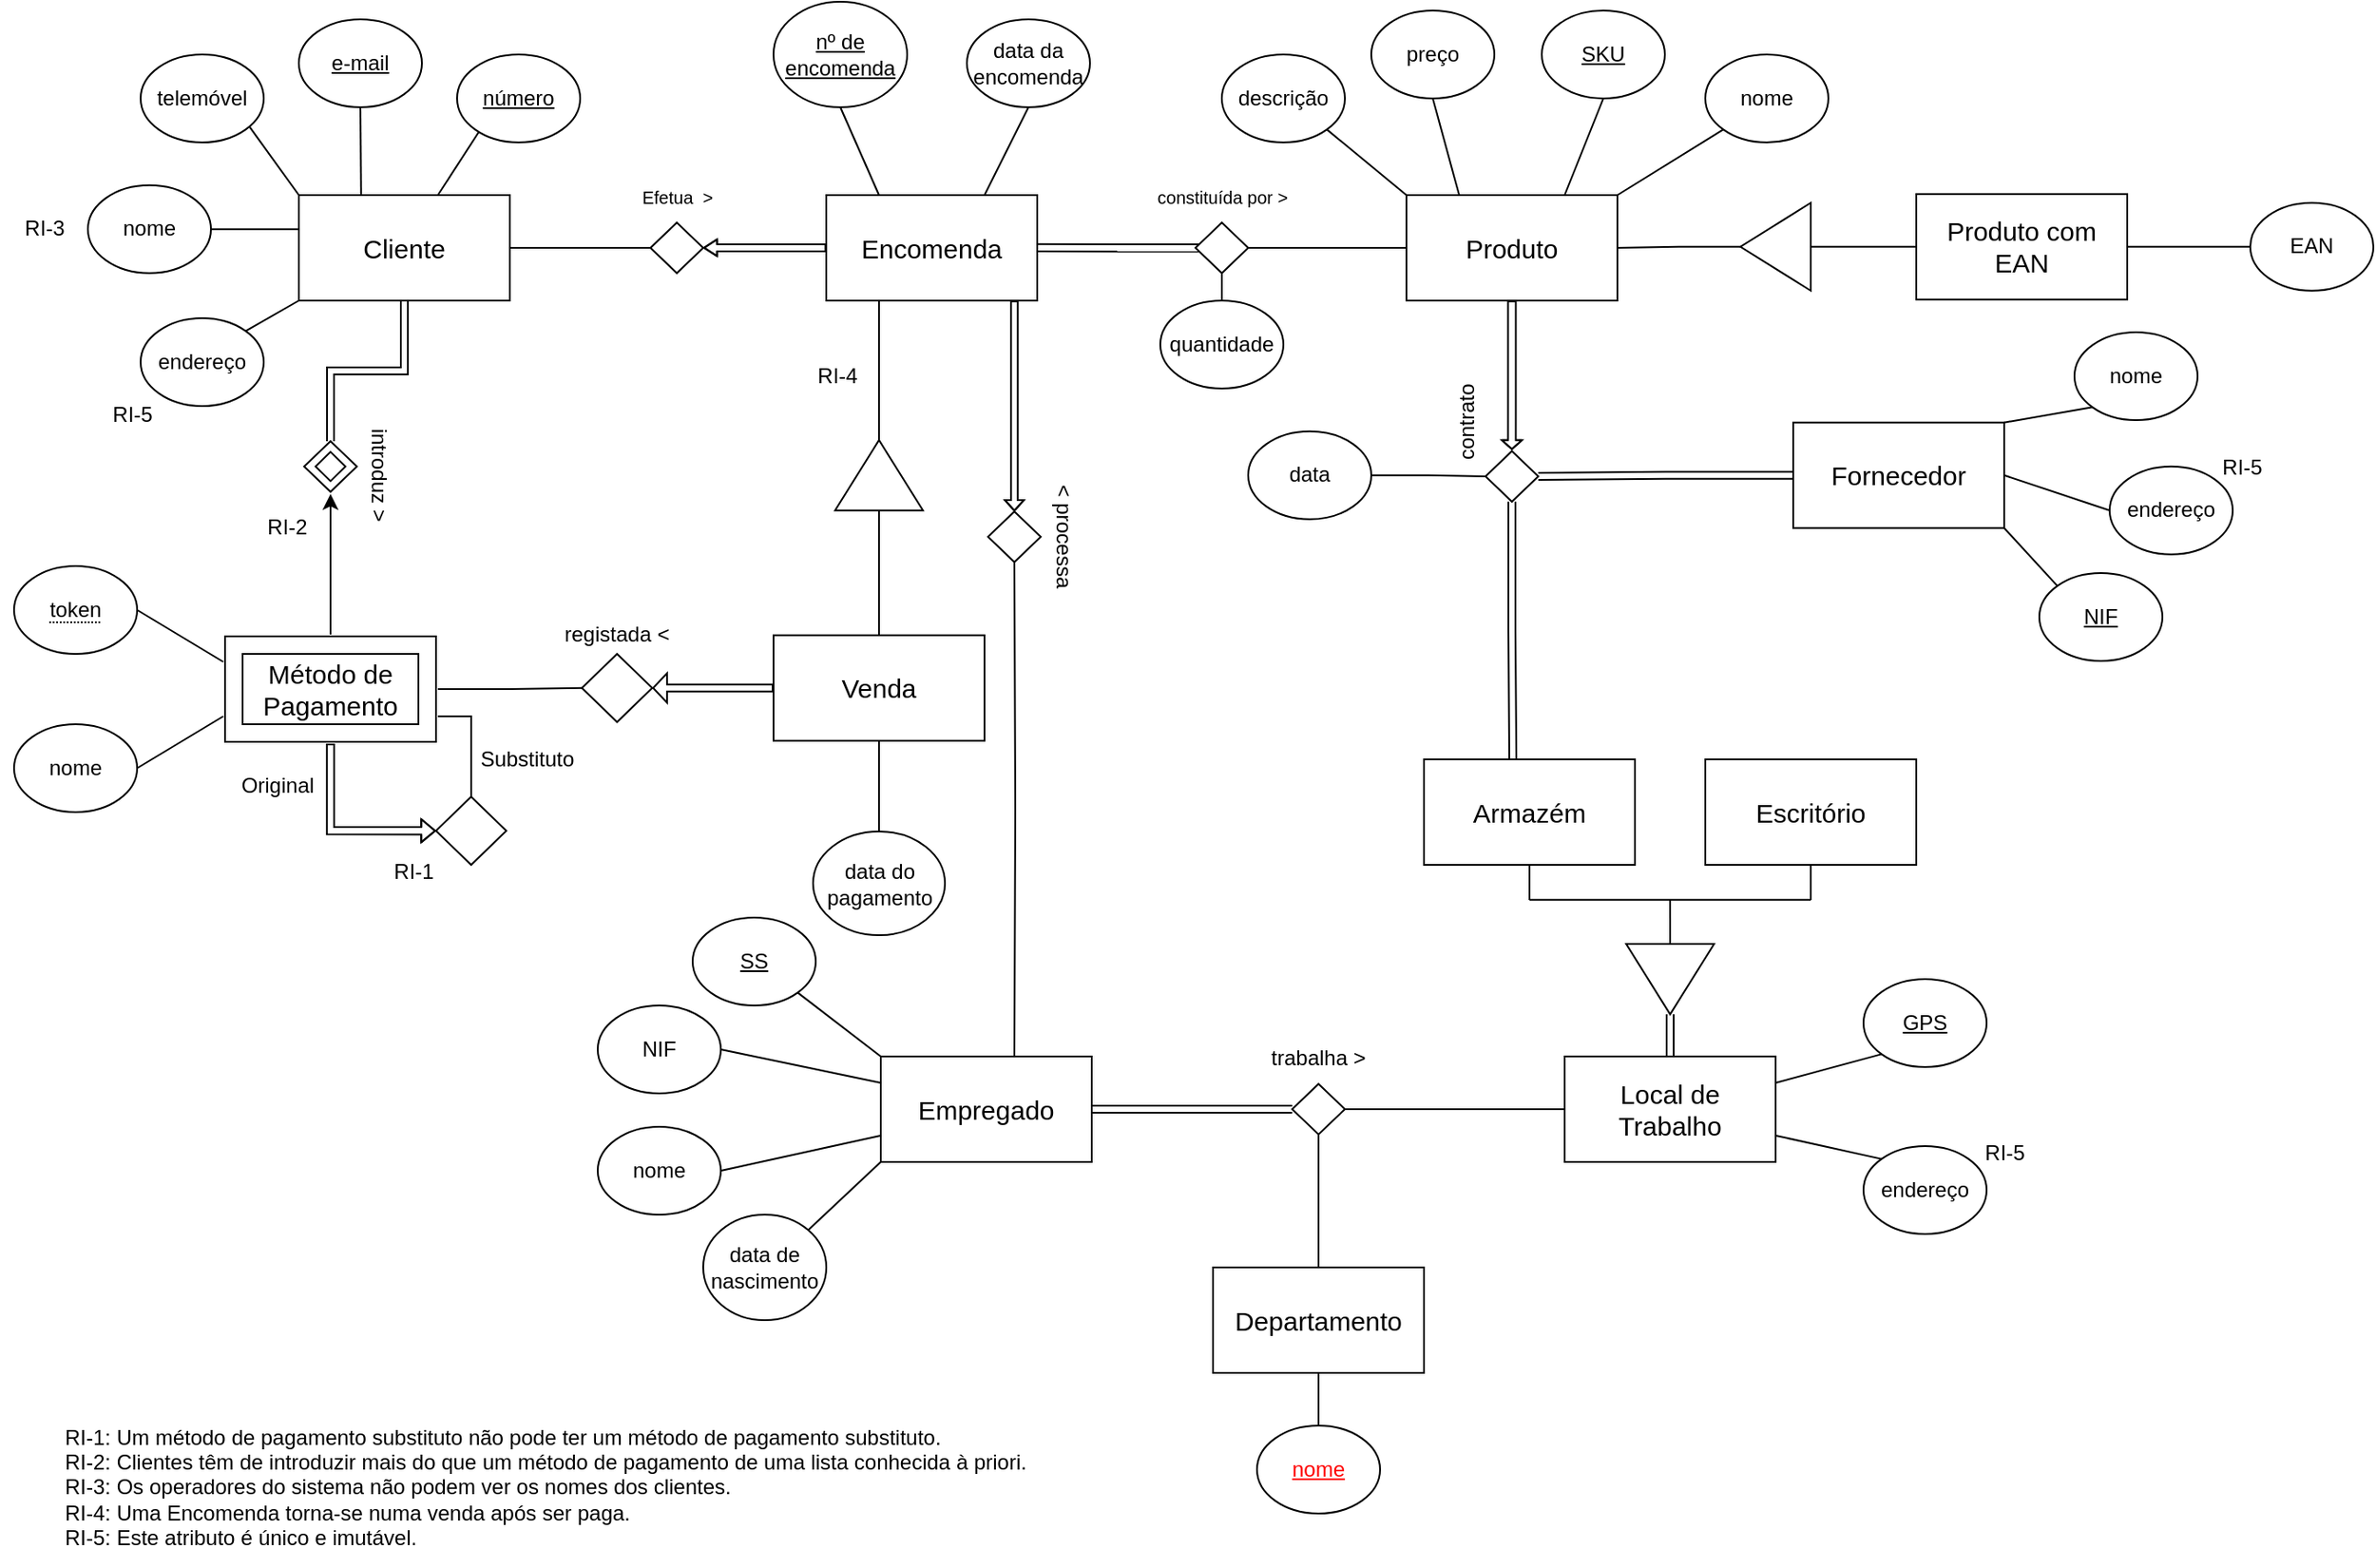 <mxGraphModel dx="1841" dy="492" grid="1" gridSize="10" guides="1" tooltips="1" connect="1" arrows="1" fold="1" page="1" pageScale="1" pageWidth="827" pageHeight="1169" math="0" shadow="0">
  <root>
    <mxCell id="WIyWlLk6GJQsqaUBKTNV-0" />
    <mxCell id="WIyWlLk6GJQsqaUBKTNV-1" parent="WIyWlLk6GJQsqaUBKTNV-0" />
    <mxCell id="dUlK9dB9uf_rlsajjsYS-0" value="&lt;font style=&quot;font-size: 15px;&quot;&gt;Cliente&lt;/font&gt;" style="rounded=0;whiteSpace=wrap;html=1;" parent="WIyWlLk6GJQsqaUBKTNV-1" vertex="1">
      <mxGeometry x="120" y="110" width="120" height="60" as="geometry" />
    </mxCell>
    <mxCell id="dUlK9dB9uf_rlsajjsYS-1" value="" style="rhombus;whiteSpace=wrap;html=1;" parent="WIyWlLk6GJQsqaUBKTNV-1" vertex="1">
      <mxGeometry x="320" y="125.63" width="30" height="28.75" as="geometry" />
    </mxCell>
    <mxCell id="GSne50RD3aK7SdSidEnD-7" style="edgeStyle=orthogonalEdgeStyle;rounded=0;orthogonalLoop=1;jettySize=auto;html=1;exitX=0.5;exitY=1;exitDx=0;exitDy=0;entryX=0.5;entryY=0;entryDx=0;entryDy=0;shape=flexArrow;strokeWidth=1;endSize=1.684;endWidth=6.097;width=3.77;" parent="WIyWlLk6GJQsqaUBKTNV-1" target="GSne50RD3aK7SdSidEnD-0" edge="1">
      <mxGeometry relative="1" as="geometry">
        <Array as="points">
          <mxPoint x="527" y="270" />
          <mxPoint x="527" y="270" />
        </Array>
        <mxPoint x="527" y="170.01" as="sourcePoint" />
      </mxGeometry>
    </mxCell>
    <mxCell id="NUtFxZyfIFD8DUdTuco--21" style="edgeStyle=orthogonalEdgeStyle;rounded=0;orthogonalLoop=1;jettySize=auto;html=1;exitX=0.25;exitY=1;exitDx=0;exitDy=0;entryX=1;entryY=0.5;entryDx=0;entryDy=0;endArrow=none;endFill=0;" parent="WIyWlLk6GJQsqaUBKTNV-1" source="dUlK9dB9uf_rlsajjsYS-2" target="NUtFxZyfIFD8DUdTuco--20" edge="1">
      <mxGeometry relative="1" as="geometry" />
    </mxCell>
    <mxCell id="dUlK9dB9uf_rlsajjsYS-2" value="&lt;font style=&quot;font-size: 15px;&quot;&gt;Encomenda&lt;/font&gt;" style="rounded=0;whiteSpace=wrap;html=1;" parent="WIyWlLk6GJQsqaUBKTNV-1" vertex="1">
      <mxGeometry x="420" y="110.01" width="120" height="60" as="geometry" />
    </mxCell>
    <mxCell id="dUlK9dB9uf_rlsajjsYS-3" value="" style="endArrow=none;html=1;rounded=0;entryX=0;entryY=0.5;entryDx=0;entryDy=0;exitX=1;exitY=0.5;exitDx=0;exitDy=0;" parent="WIyWlLk6GJQsqaUBKTNV-1" source="dUlK9dB9uf_rlsajjsYS-0" target="dUlK9dB9uf_rlsajjsYS-1" edge="1">
      <mxGeometry width="50" height="50" relative="1" as="geometry">
        <mxPoint x="270" y="180" as="sourcePoint" />
        <mxPoint x="320" y="130" as="targetPoint" />
      </mxGeometry>
    </mxCell>
    <mxCell id="dUlK9dB9uf_rlsajjsYS-9" value="" style="shape=flexArrow;endArrow=classic;html=1;rounded=0;endWidth=4.567;endSize=2.118;width=3.958;" parent="WIyWlLk6GJQsqaUBKTNV-1" edge="1">
      <mxGeometry width="50" height="50" relative="1" as="geometry">
        <mxPoint x="420" y="140" as="sourcePoint" />
        <mxPoint x="350" y="139.96" as="targetPoint" />
        <Array as="points">
          <mxPoint x="390" y="139.96" />
        </Array>
      </mxGeometry>
    </mxCell>
    <mxCell id="dUlK9dB9uf_rlsajjsYS-12" value="&lt;u&gt;número&lt;/u&gt;" style="ellipse;whiteSpace=wrap;html=1;" parent="WIyWlLk6GJQsqaUBKTNV-1" vertex="1">
      <mxGeometry x="210" y="30" width="70" height="50" as="geometry" />
    </mxCell>
    <mxCell id="dUlK9dB9uf_rlsajjsYS-14" value="e-mail" style="ellipse;whiteSpace=wrap;html=1;fontStyle=4" parent="WIyWlLk6GJQsqaUBKTNV-1" vertex="1">
      <mxGeometry x="120" y="10" width="70" height="50" as="geometry" />
    </mxCell>
    <mxCell id="dUlK9dB9uf_rlsajjsYS-16" value="telemóvel" style="ellipse;whiteSpace=wrap;html=1;" parent="WIyWlLk6GJQsqaUBKTNV-1" vertex="1">
      <mxGeometry x="30" y="30" width="70" height="50" as="geometry" />
    </mxCell>
    <mxCell id="dUlK9dB9uf_rlsajjsYS-17" value="nome" style="ellipse;whiteSpace=wrap;html=1;" parent="WIyWlLk6GJQsqaUBKTNV-1" vertex="1">
      <mxGeometry y="104.38" width="70" height="50" as="geometry" />
    </mxCell>
    <mxCell id="dUlK9dB9uf_rlsajjsYS-18" value="endereço" style="ellipse;whiteSpace=wrap;html=1;" parent="WIyWlLk6GJQsqaUBKTNV-1" vertex="1">
      <mxGeometry x="30" y="180" width="70" height="50" as="geometry" />
    </mxCell>
    <mxCell id="dUlK9dB9uf_rlsajjsYS-19" value="" style="endArrow=none;html=1;rounded=0;entryX=0.5;entryY=1;entryDx=0;entryDy=0;exitX=0.295;exitY=0.005;exitDx=0;exitDy=0;exitPerimeter=0;" parent="WIyWlLk6GJQsqaUBKTNV-1" source="dUlK9dB9uf_rlsajjsYS-0" target="dUlK9dB9uf_rlsajjsYS-14" edge="1">
      <mxGeometry width="50" height="50" relative="1" as="geometry">
        <mxPoint x="120" y="160" as="sourcePoint" />
        <mxPoint x="170" y="110" as="targetPoint" />
      </mxGeometry>
    </mxCell>
    <mxCell id="dUlK9dB9uf_rlsajjsYS-21" value="" style="endArrow=none;html=1;rounded=0;entryX=0.175;entryY=0.885;entryDx=0;entryDy=0;entryPerimeter=0;exitX=0.659;exitY=0;exitDx=0;exitDy=0;exitPerimeter=0;" parent="WIyWlLk6GJQsqaUBKTNV-1" source="dUlK9dB9uf_rlsajjsYS-0" target="dUlK9dB9uf_rlsajjsYS-12" edge="1">
      <mxGeometry width="50" height="50" relative="1" as="geometry">
        <mxPoint x="130" y="130" as="sourcePoint" />
        <mxPoint x="180" y="80" as="targetPoint" />
      </mxGeometry>
    </mxCell>
    <mxCell id="dUlK9dB9uf_rlsajjsYS-22" value="" style="endArrow=none;html=1;rounded=0;entryX=0.883;entryY=0.819;entryDx=0;entryDy=0;entryPerimeter=0;exitX=0;exitY=0;exitDx=0;exitDy=0;" parent="WIyWlLk6GJQsqaUBKTNV-1" source="dUlK9dB9uf_rlsajjsYS-0" target="dUlK9dB9uf_rlsajjsYS-16" edge="1">
      <mxGeometry width="50" height="50" relative="1" as="geometry">
        <mxPoint x="100" y="120" as="sourcePoint" />
        <mxPoint x="150" y="70" as="targetPoint" />
      </mxGeometry>
    </mxCell>
    <mxCell id="dUlK9dB9uf_rlsajjsYS-23" value="" style="endArrow=none;html=1;rounded=0;entryX=0.001;entryY=0.323;entryDx=0;entryDy=0;entryPerimeter=0;exitX=1;exitY=0.5;exitDx=0;exitDy=0;" parent="WIyWlLk6GJQsqaUBKTNV-1" source="dUlK9dB9uf_rlsajjsYS-17" target="dUlK9dB9uf_rlsajjsYS-0" edge="1">
      <mxGeometry width="50" height="50" relative="1" as="geometry">
        <mxPoint x="50" y="150" as="sourcePoint" />
        <mxPoint x="100" y="100" as="targetPoint" />
      </mxGeometry>
    </mxCell>
    <mxCell id="dUlK9dB9uf_rlsajjsYS-24" value="" style="endArrow=none;html=1;rounded=0;exitX=1;exitY=0;exitDx=0;exitDy=0;entryX=0;entryY=1;entryDx=0;entryDy=0;" parent="WIyWlLk6GJQsqaUBKTNV-1" source="dUlK9dB9uf_rlsajjsYS-18" target="dUlK9dB9uf_rlsajjsYS-0" edge="1">
      <mxGeometry width="50" height="50" relative="1" as="geometry">
        <mxPoint x="70" y="200" as="sourcePoint" />
        <mxPoint x="120" y="150" as="targetPoint" />
      </mxGeometry>
    </mxCell>
    <mxCell id="dUlK9dB9uf_rlsajjsYS-26" value="&lt;u&gt;nº de encomenda&lt;/u&gt;" style="ellipse;whiteSpace=wrap;html=1;" parent="WIyWlLk6GJQsqaUBKTNV-1" vertex="1">
      <mxGeometry x="390" width="76" height="60" as="geometry" />
    </mxCell>
    <mxCell id="dUlK9dB9uf_rlsajjsYS-27" value="data da encomenda" style="ellipse;whiteSpace=wrap;html=1;" parent="WIyWlLk6GJQsqaUBKTNV-1" vertex="1">
      <mxGeometry x="500" y="10" width="70" height="50" as="geometry" />
    </mxCell>
    <mxCell id="dUlK9dB9uf_rlsajjsYS-28" value="" style="endArrow=none;html=1;rounded=0;entryX=0.5;entryY=1;entryDx=0;entryDy=0;exitX=0.75;exitY=0;exitDx=0;exitDy=0;" parent="WIyWlLk6GJQsqaUBKTNV-1" source="dUlK9dB9uf_rlsajjsYS-2" target="dUlK9dB9uf_rlsajjsYS-27" edge="1">
      <mxGeometry width="50" height="50" relative="1" as="geometry">
        <mxPoint x="480" y="140" as="sourcePoint" />
        <mxPoint x="530" y="90" as="targetPoint" />
      </mxGeometry>
    </mxCell>
    <mxCell id="dUlK9dB9uf_rlsajjsYS-29" value="" style="endArrow=none;html=1;rounded=0;entryX=0.5;entryY=1;entryDx=0;entryDy=0;exitX=0.25;exitY=0;exitDx=0;exitDy=0;" parent="WIyWlLk6GJQsqaUBKTNV-1" source="dUlK9dB9uf_rlsajjsYS-2" target="dUlK9dB9uf_rlsajjsYS-26" edge="1">
      <mxGeometry width="50" height="50" relative="1" as="geometry">
        <mxPoint x="490" y="120" as="sourcePoint" />
        <mxPoint x="540" y="70" as="targetPoint" />
      </mxGeometry>
    </mxCell>
    <mxCell id="dUlK9dB9uf_rlsajjsYS-30" value="" style="rhombus;whiteSpace=wrap;html=1;" parent="WIyWlLk6GJQsqaUBKTNV-1" vertex="1">
      <mxGeometry x="630" y="125.63" width="30" height="28.75" as="geometry" />
    </mxCell>
    <mxCell id="dUlK9dB9uf_rlsajjsYS-31" value="&lt;font style=&quot;font-size: 15px;&quot;&gt;Produto&lt;/font&gt;" style="rounded=0;whiteSpace=wrap;html=1;" parent="WIyWlLk6GJQsqaUBKTNV-1" vertex="1">
      <mxGeometry x="750" y="110" width="120" height="60" as="geometry" />
    </mxCell>
    <mxCell id="dUlK9dB9uf_rlsajjsYS-32" value="" style="rounded=0;html=1;jettySize=auto;orthogonalLoop=1;fontSize=11;endArrow=none;endFill=0;strokeWidth=1;shadow=0;labelBackgroundColor=none;edgeStyle=orthogonalEdgeStyle;entryX=1;entryY=0.5;entryDx=0;entryDy=0;exitX=0;exitY=0.5;exitDx=0;exitDy=0;" parent="WIyWlLk6GJQsqaUBKTNV-1" source="dUlK9dB9uf_rlsajjsYS-31" target="dUlK9dB9uf_rlsajjsYS-30" edge="1">
      <mxGeometry relative="1" as="geometry">
        <mxPoint x="700.03" y="114.37" as="sourcePoint" />
        <mxPoint x="699.996" y="164.398" as="targetPoint" />
        <Array as="points" />
      </mxGeometry>
    </mxCell>
    <mxCell id="dUlK9dB9uf_rlsajjsYS-34" value="" style="endArrow=none;html=1;rounded=0;entryX=0.069;entryY=0.43;entryDx=0;entryDy=0;entryPerimeter=0;exitX=1;exitY=0.465;exitDx=0;exitDy=0;exitPerimeter=0;" parent="WIyWlLk6GJQsqaUBKTNV-1" source="dUlK9dB9uf_rlsajjsYS-2" target="dUlK9dB9uf_rlsajjsYS-30" edge="1">
      <mxGeometry width="50" height="50" relative="1" as="geometry">
        <mxPoint x="560" y="180" as="sourcePoint" />
        <mxPoint x="610" y="130" as="targetPoint" />
      </mxGeometry>
    </mxCell>
    <mxCell id="dUlK9dB9uf_rlsajjsYS-35" value="" style="endArrow=none;html=1;rounded=0;entryX=0.071;entryY=0.574;entryDx=0;entryDy=0;entryPerimeter=0;exitX=1.002;exitY=0.534;exitDx=0;exitDy=0;exitPerimeter=0;" parent="WIyWlLk6GJQsqaUBKTNV-1" source="dUlK9dB9uf_rlsajjsYS-2" target="dUlK9dB9uf_rlsajjsYS-30" edge="1">
      <mxGeometry width="50" height="50" relative="1" as="geometry">
        <mxPoint x="540" y="139.96" as="sourcePoint" />
        <mxPoint x="632" y="139.96" as="targetPoint" />
      </mxGeometry>
    </mxCell>
    <mxCell id="dUlK9dB9uf_rlsajjsYS-36" value="descrição" style="ellipse;whiteSpace=wrap;html=1;" parent="WIyWlLk6GJQsqaUBKTNV-1" vertex="1">
      <mxGeometry x="645" y="30" width="70" height="50" as="geometry" />
    </mxCell>
    <mxCell id="dUlK9dB9uf_rlsajjsYS-37" value="preço" style="ellipse;whiteSpace=wrap;html=1;" parent="WIyWlLk6GJQsqaUBKTNV-1" vertex="1">
      <mxGeometry x="730" y="5.0" width="70" height="50" as="geometry" />
    </mxCell>
    <mxCell id="dUlK9dB9uf_rlsajjsYS-38" value="&lt;u&gt;SKU&lt;/u&gt;" style="ellipse;whiteSpace=wrap;html=1;" parent="WIyWlLk6GJQsqaUBKTNV-1" vertex="1">
      <mxGeometry x="827" y="5.0" width="70" height="50" as="geometry" />
    </mxCell>
    <mxCell id="dUlK9dB9uf_rlsajjsYS-40" value="nome" style="ellipse;whiteSpace=wrap;html=1;" parent="WIyWlLk6GJQsqaUBKTNV-1" vertex="1">
      <mxGeometry x="920" y="30.0" width="70" height="50" as="geometry" />
    </mxCell>
    <mxCell id="dUlK9dB9uf_rlsajjsYS-41" value="" style="endArrow=none;html=1;rounded=0;entryX=1;entryY=1;entryDx=0;entryDy=0;exitX=0;exitY=0;exitDx=0;exitDy=0;" parent="WIyWlLk6GJQsqaUBKTNV-1" source="dUlK9dB9uf_rlsajjsYS-31" target="dUlK9dB9uf_rlsajjsYS-36" edge="1">
      <mxGeometry width="50" height="50" relative="1" as="geometry">
        <mxPoint x="710" y="170" as="sourcePoint" />
        <mxPoint x="760" y="120" as="targetPoint" />
      </mxGeometry>
    </mxCell>
    <mxCell id="dUlK9dB9uf_rlsajjsYS-42" value="" style="endArrow=none;html=1;rounded=0;entryX=0.5;entryY=1;entryDx=0;entryDy=0;exitX=0.25;exitY=0;exitDx=0;exitDy=0;" parent="WIyWlLk6GJQsqaUBKTNV-1" source="dUlK9dB9uf_rlsajjsYS-31" target="dUlK9dB9uf_rlsajjsYS-37" edge="1">
      <mxGeometry width="50" height="50" relative="1" as="geometry">
        <mxPoint x="710" y="150" as="sourcePoint" />
        <mxPoint x="760" y="100" as="targetPoint" />
      </mxGeometry>
    </mxCell>
    <mxCell id="dUlK9dB9uf_rlsajjsYS-43" value="" style="endArrow=none;html=1;rounded=0;entryX=0.5;entryY=1;entryDx=0;entryDy=0;exitX=0.75;exitY=0;exitDx=0;exitDy=0;" parent="WIyWlLk6GJQsqaUBKTNV-1" source="dUlK9dB9uf_rlsajjsYS-31" target="dUlK9dB9uf_rlsajjsYS-38" edge="1">
      <mxGeometry width="50" height="50" relative="1" as="geometry">
        <mxPoint x="830" y="170" as="sourcePoint" />
        <mxPoint x="880" y="120" as="targetPoint" />
      </mxGeometry>
    </mxCell>
    <mxCell id="dUlK9dB9uf_rlsajjsYS-44" value="&lt;font style=&quot;font-size: 10px;&quot;&gt;Efetua&amp;nbsp; &amp;gt;&lt;/font&gt;" style="text;html=1;align=center;verticalAlign=middle;resizable=0;points=[];autosize=1;strokeColor=none;fillColor=none;" parent="WIyWlLk6GJQsqaUBKTNV-1" vertex="1">
      <mxGeometry x="300" y="95.63" width="70" height="30" as="geometry" />
    </mxCell>
    <mxCell id="dUlK9dB9uf_rlsajjsYS-45" value="&lt;font style=&quot;font-size: 10px;&quot;&gt;constituída por &amp;gt;&lt;/font&gt;" style="text;html=1;align=center;verticalAlign=middle;resizable=0;points=[];autosize=1;strokeColor=none;fillColor=none;" parent="WIyWlLk6GJQsqaUBKTNV-1" vertex="1">
      <mxGeometry x="595" y="95.63" width="100" height="30" as="geometry" />
    </mxCell>
    <mxCell id="ifH_SZ0rBkrmAZITVyhP-11" style="edgeStyle=orthogonalEdgeStyle;rounded=0;orthogonalLoop=1;jettySize=auto;html=1;exitX=0;exitY=0.5;exitDx=0;exitDy=0;entryX=1;entryY=0.5;entryDx=0;entryDy=0;endArrow=none;endFill=0;shape=link;" parent="WIyWlLk6GJQsqaUBKTNV-1" source="dUlK9dB9uf_rlsajjsYS-46" target="TBSbjotnk0CT5dtNG1RA-25" edge="1">
      <mxGeometry relative="1" as="geometry" />
    </mxCell>
    <mxCell id="dUlK9dB9uf_rlsajjsYS-46" value="&lt;font style=&quot;font-size: 15px;&quot;&gt;Fornecedor&lt;/font&gt;" style="rounded=0;whiteSpace=wrap;html=1;" parent="WIyWlLk6GJQsqaUBKTNV-1" vertex="1">
      <mxGeometry x="970" y="239.37" width="120" height="60" as="geometry" />
    </mxCell>
    <mxCell id="NUtFxZyfIFD8DUdTuco--5" style="edgeStyle=orthogonalEdgeStyle;rounded=0;orthogonalLoop=1;jettySize=auto;html=1;entryX=0;entryY=0.5;entryDx=0;entryDy=0;shape=flexArrow;endWidth=7.988;endSize=2.294;width=4.161;" parent="WIyWlLk6GJQsqaUBKTNV-1" source="dUlK9dB9uf_rlsajjsYS-47" target="TBSbjotnk0CT5dtNG1RA-16" edge="1">
      <mxGeometry relative="1" as="geometry" />
    </mxCell>
    <mxCell id="NUtFxZyfIFD8DUdTuco--26" style="edgeStyle=orthogonalEdgeStyle;rounded=0;orthogonalLoop=1;jettySize=auto;html=1;exitX=1;exitY=0.5;exitDx=0;exitDy=0;entryX=0;entryY=0.5;entryDx=0;entryDy=0;endWidth=8.908;endArrow=none;endFill=0;" parent="WIyWlLk6GJQsqaUBKTNV-1" source="dUlK9dB9uf_rlsajjsYS-47" target="NUtFxZyfIFD8DUdTuco--18" edge="1">
      <mxGeometry relative="1" as="geometry" />
    </mxCell>
    <mxCell id="dUlK9dB9uf_rlsajjsYS-47" value="&lt;font style=&quot;font-size: 15px;&quot;&gt;Método de Pagamento&lt;/font&gt;" style="rounded=0;whiteSpace=wrap;html=1;perimeterSpacing=1;shadow=0;" parent="WIyWlLk6GJQsqaUBKTNV-1" vertex="1">
      <mxGeometry x="78" y="361" width="120" height="60" as="geometry" />
    </mxCell>
    <mxCell id="dUlK9dB9uf_rlsajjsYS-49" value="token" style="ellipse;whiteSpace=wrap;html=1;" parent="WIyWlLk6GJQsqaUBKTNV-1" vertex="1">
      <mxGeometry x="-42" y="321" width="70" height="50" as="geometry" />
    </mxCell>
    <mxCell id="dUlK9dB9uf_rlsajjsYS-50" value="nome" style="ellipse;whiteSpace=wrap;html=1;" parent="WIyWlLk6GJQsqaUBKTNV-1" vertex="1">
      <mxGeometry x="-42" y="411" width="70" height="50" as="geometry" />
    </mxCell>
    <mxCell id="dUlK9dB9uf_rlsajjsYS-51" value="" style="endArrow=none;html=1;rounded=0;exitX=1;exitY=0.5;exitDx=0;exitDy=0;entryX=0;entryY=0.25;entryDx=0;entryDy=0;" parent="WIyWlLk6GJQsqaUBKTNV-1" source="dUlK9dB9uf_rlsajjsYS-49" target="dUlK9dB9uf_rlsajjsYS-47" edge="1">
      <mxGeometry width="50" height="50" relative="1" as="geometry">
        <mxPoint x="8" y="401" as="sourcePoint" />
        <mxPoint x="58" y="351" as="targetPoint" />
      </mxGeometry>
    </mxCell>
    <mxCell id="dUlK9dB9uf_rlsajjsYS-52" value="" style="endArrow=none;html=1;rounded=0;entryX=0;entryY=0.75;entryDx=0;entryDy=0;exitX=1;exitY=0.5;exitDx=0;exitDy=0;" parent="WIyWlLk6GJQsqaUBKTNV-1" source="dUlK9dB9uf_rlsajjsYS-50" target="dUlK9dB9uf_rlsajjsYS-47" edge="1">
      <mxGeometry width="50" height="50" relative="1" as="geometry">
        <mxPoint x="18" y="441" as="sourcePoint" />
        <mxPoint x="68" y="391" as="targetPoint" />
      </mxGeometry>
    </mxCell>
    <mxCell id="dUlK9dB9uf_rlsajjsYS-53" value="&lt;font style=&quot;font-size: 15px;&quot;&gt;Local de Trabalho&lt;/font&gt;" style="rounded=0;whiteSpace=wrap;html=1;" parent="WIyWlLk6GJQsqaUBKTNV-1" vertex="1">
      <mxGeometry x="840" y="599.99" width="120" height="60" as="geometry" />
    </mxCell>
    <mxCell id="GSne50RD3aK7SdSidEnD-6" style="edgeStyle=orthogonalEdgeStyle;rounded=0;orthogonalLoop=1;jettySize=auto;html=1;exitX=0.5;exitY=0;exitDx=0;exitDy=0;entryX=0.5;entryY=1;entryDx=0;entryDy=0;endArrow=none;endFill=0;" parent="WIyWlLk6GJQsqaUBKTNV-1" target="GSne50RD3aK7SdSidEnD-0" edge="1">
      <mxGeometry relative="1" as="geometry">
        <mxPoint x="527" y="600" as="sourcePoint" />
      </mxGeometry>
    </mxCell>
    <mxCell id="dUlK9dB9uf_rlsajjsYS-54" value="&lt;font style=&quot;font-size: 15px;&quot;&gt;Empregado&lt;/font&gt;" style="rounded=0;whiteSpace=wrap;html=1;" parent="WIyWlLk6GJQsqaUBKTNV-1" vertex="1">
      <mxGeometry x="451" y="600" width="120" height="60" as="geometry" />
    </mxCell>
    <mxCell id="dUlK9dB9uf_rlsajjsYS-55" value="&lt;u&gt;SS&lt;/u&gt;" style="ellipse;whiteSpace=wrap;html=1;" parent="WIyWlLk6GJQsqaUBKTNV-1" vertex="1">
      <mxGeometry x="344" y="521" width="70" height="50" as="geometry" />
    </mxCell>
    <mxCell id="dUlK9dB9uf_rlsajjsYS-57" value="NIF" style="ellipse;whiteSpace=wrap;html=1;" parent="WIyWlLk6GJQsqaUBKTNV-1" vertex="1">
      <mxGeometry x="290" y="571" width="70" height="50" as="geometry" />
    </mxCell>
    <mxCell id="dUlK9dB9uf_rlsajjsYS-58" value="nome" style="ellipse;whiteSpace=wrap;html=1;" parent="WIyWlLk6GJQsqaUBKTNV-1" vertex="1">
      <mxGeometry x="290" y="640" width="70" height="50" as="geometry" />
    </mxCell>
    <mxCell id="dUlK9dB9uf_rlsajjsYS-59" value="data de nascimento" style="ellipse;whiteSpace=wrap;html=1;" parent="WIyWlLk6GJQsqaUBKTNV-1" vertex="1">
      <mxGeometry x="350" y="690" width="70" height="60" as="geometry" />
    </mxCell>
    <mxCell id="dUlK9dB9uf_rlsajjsYS-60" value="" style="endArrow=none;html=1;rounded=0;entryX=1;entryY=0;entryDx=0;entryDy=0;exitX=0;exitY=1;exitDx=0;exitDy=0;" parent="WIyWlLk6GJQsqaUBKTNV-1" source="dUlK9dB9uf_rlsajjsYS-54" target="dUlK9dB9uf_rlsajjsYS-59" edge="1">
      <mxGeometry width="50" height="50" relative="1" as="geometry">
        <mxPoint x="491" y="740" as="sourcePoint" />
        <mxPoint x="541" y="690" as="targetPoint" />
      </mxGeometry>
    </mxCell>
    <mxCell id="dUlK9dB9uf_rlsajjsYS-61" value="" style="endArrow=none;html=1;rounded=0;entryX=1;entryY=1;entryDx=0;entryDy=0;exitX=0;exitY=0;exitDx=0;exitDy=0;" parent="WIyWlLk6GJQsqaUBKTNV-1" source="dUlK9dB9uf_rlsajjsYS-54" target="dUlK9dB9uf_rlsajjsYS-55" edge="1">
      <mxGeometry width="50" height="50" relative="1" as="geometry">
        <mxPoint x="501" y="620" as="sourcePoint" />
        <mxPoint x="551" y="570" as="targetPoint" />
      </mxGeometry>
    </mxCell>
    <mxCell id="dUlK9dB9uf_rlsajjsYS-62" value="" style="endArrow=none;html=1;rounded=0;entryX=1;entryY=0.5;entryDx=0;entryDy=0;exitX=0;exitY=0.25;exitDx=0;exitDy=0;" parent="WIyWlLk6GJQsqaUBKTNV-1" source="dUlK9dB9uf_rlsajjsYS-54" target="dUlK9dB9uf_rlsajjsYS-57" edge="1">
      <mxGeometry width="50" height="50" relative="1" as="geometry">
        <mxPoint x="561" y="680" as="sourcePoint" />
        <mxPoint x="611" y="630" as="targetPoint" />
      </mxGeometry>
    </mxCell>
    <mxCell id="dUlK9dB9uf_rlsajjsYS-63" value="" style="endArrow=none;html=1;rounded=0;entryX=1;entryY=0.5;entryDx=0;entryDy=0;exitX=0;exitY=0.75;exitDx=0;exitDy=0;" parent="WIyWlLk6GJQsqaUBKTNV-1" source="dUlK9dB9uf_rlsajjsYS-54" target="dUlK9dB9uf_rlsajjsYS-58" edge="1">
      <mxGeometry width="50" height="50" relative="1" as="geometry">
        <mxPoint x="551" y="710" as="sourcePoint" />
        <mxPoint x="601" y="660" as="targetPoint" />
      </mxGeometry>
    </mxCell>
    <mxCell id="f_ABxHvpBwnRaJqlBTTa-3" style="edgeStyle=orthogonalEdgeStyle;rounded=0;orthogonalLoop=1;jettySize=auto;html=1;entryX=0.5;entryY=0;entryDx=0;entryDy=0;endArrow=none;endFill=0;" parent="WIyWlLk6GJQsqaUBKTNV-1" source="dUlK9dB9uf_rlsajjsYS-65" target="dUlK9dB9uf_rlsajjsYS-80" edge="1">
      <mxGeometry relative="1" as="geometry" />
    </mxCell>
    <mxCell id="f_ABxHvpBwnRaJqlBTTa-4" style="edgeStyle=orthogonalEdgeStyle;rounded=0;orthogonalLoop=1;jettySize=auto;html=1;exitX=0;exitY=0.5;exitDx=0;exitDy=0;entryX=1;entryY=0.5;entryDx=0;entryDy=0;shape=link;" parent="WIyWlLk6GJQsqaUBKTNV-1" source="dUlK9dB9uf_rlsajjsYS-65" target="dUlK9dB9uf_rlsajjsYS-54" edge="1">
      <mxGeometry relative="1" as="geometry" />
    </mxCell>
    <mxCell id="ifH_SZ0rBkrmAZITVyhP-16" style="edgeStyle=orthogonalEdgeStyle;rounded=0;orthogonalLoop=1;jettySize=auto;html=1;exitX=1;exitY=0.5;exitDx=0;exitDy=0;entryX=0;entryY=0.5;entryDx=0;entryDy=0;endArrow=none;endFill=0;" parent="WIyWlLk6GJQsqaUBKTNV-1" source="dUlK9dB9uf_rlsajjsYS-65" target="dUlK9dB9uf_rlsajjsYS-53" edge="1">
      <mxGeometry relative="1" as="geometry" />
    </mxCell>
    <mxCell id="dUlK9dB9uf_rlsajjsYS-65" value="" style="rhombus;whiteSpace=wrap;html=1;" parent="WIyWlLk6GJQsqaUBKTNV-1" vertex="1">
      <mxGeometry x="685" y="615.61" width="30" height="28.75" as="geometry" />
    </mxCell>
    <mxCell id="dUlK9dB9uf_rlsajjsYS-66" value="&lt;u&gt;GPS&lt;/u&gt;" style="ellipse;whiteSpace=wrap;html=1;" parent="WIyWlLk6GJQsqaUBKTNV-1" vertex="1">
      <mxGeometry x="1010" y="556" width="70" height="50" as="geometry" />
    </mxCell>
    <mxCell id="dUlK9dB9uf_rlsajjsYS-67" value="endereço" style="ellipse;whiteSpace=wrap;html=1;" parent="WIyWlLk6GJQsqaUBKTNV-1" vertex="1">
      <mxGeometry x="1010" y="651" width="70" height="50" as="geometry" />
    </mxCell>
    <mxCell id="dUlK9dB9uf_rlsajjsYS-68" value="" style="endArrow=none;html=1;rounded=0;entryX=0;entryY=1;entryDx=0;entryDy=0;exitX=1;exitY=0.25;exitDx=0;exitDy=0;" parent="WIyWlLk6GJQsqaUBKTNV-1" source="dUlK9dB9uf_rlsajjsYS-53" target="dUlK9dB9uf_rlsajjsYS-66" edge="1">
      <mxGeometry width="50" height="50" relative="1" as="geometry">
        <mxPoint x="745" y="681" as="sourcePoint" />
        <mxPoint x="795" y="631" as="targetPoint" />
      </mxGeometry>
    </mxCell>
    <mxCell id="dUlK9dB9uf_rlsajjsYS-69" value="" style="endArrow=none;html=1;rounded=0;entryX=1;entryY=0.75;entryDx=0;entryDy=0;exitX=0;exitY=0;exitDx=0;exitDy=0;" parent="WIyWlLk6GJQsqaUBKTNV-1" source="dUlK9dB9uf_rlsajjsYS-67" target="dUlK9dB9uf_rlsajjsYS-53" edge="1">
      <mxGeometry width="50" height="50" relative="1" as="geometry">
        <mxPoint x="755" y="711" as="sourcePoint" />
        <mxPoint x="805" y="661" as="targetPoint" />
      </mxGeometry>
    </mxCell>
    <mxCell id="dUlK9dB9uf_rlsajjsYS-73" value="nome" style="ellipse;whiteSpace=wrap;html=1;" parent="WIyWlLk6GJQsqaUBKTNV-1" vertex="1">
      <mxGeometry x="1130" y="188" width="70" height="50" as="geometry" />
    </mxCell>
    <mxCell id="dUlK9dB9uf_rlsajjsYS-75" value="endereço" style="ellipse;whiteSpace=wrap;html=1;" parent="WIyWlLk6GJQsqaUBKTNV-1" vertex="1">
      <mxGeometry x="1150" y="264.37" width="70" height="50" as="geometry" />
    </mxCell>
    <mxCell id="dUlK9dB9uf_rlsajjsYS-76" value="&lt;u&gt;NIF&lt;/u&gt;" style="ellipse;whiteSpace=wrap;html=1;" parent="WIyWlLk6GJQsqaUBKTNV-1" vertex="1">
      <mxGeometry x="1110" y="325" width="70" height="50" as="geometry" />
    </mxCell>
    <mxCell id="dUlK9dB9uf_rlsajjsYS-77" value="" style="endArrow=none;html=1;rounded=0;entryX=0;entryY=0.5;entryDx=0;entryDy=0;exitX=1;exitY=0.5;exitDx=0;exitDy=0;" parent="WIyWlLk6GJQsqaUBKTNV-1" source="dUlK9dB9uf_rlsajjsYS-46" target="dUlK9dB9uf_rlsajjsYS-75" edge="1">
      <mxGeometry width="50" height="50" relative="1" as="geometry">
        <mxPoint x="1090" y="331" as="sourcePoint" />
        <mxPoint x="1140" y="281" as="targetPoint" />
      </mxGeometry>
    </mxCell>
    <mxCell id="dUlK9dB9uf_rlsajjsYS-78" value="" style="endArrow=none;html=1;rounded=0;entryX=0;entryY=1;entryDx=0;entryDy=0;exitX=1;exitY=0;exitDx=0;exitDy=0;" parent="WIyWlLk6GJQsqaUBKTNV-1" source="dUlK9dB9uf_rlsajjsYS-46" target="dUlK9dB9uf_rlsajjsYS-73" edge="1">
      <mxGeometry width="50" height="50" relative="1" as="geometry">
        <mxPoint x="1090" y="271" as="sourcePoint" />
        <mxPoint x="1140" y="221" as="targetPoint" />
      </mxGeometry>
    </mxCell>
    <mxCell id="dUlK9dB9uf_rlsajjsYS-79" value="" style="endArrow=none;html=1;rounded=0;entryX=0;entryY=0;entryDx=0;entryDy=0;exitX=1;exitY=1;exitDx=0;exitDy=0;" parent="WIyWlLk6GJQsqaUBKTNV-1" source="dUlK9dB9uf_rlsajjsYS-46" target="dUlK9dB9uf_rlsajjsYS-76" edge="1">
      <mxGeometry width="50" height="50" relative="1" as="geometry">
        <mxPoint x="1080" y="381" as="sourcePoint" />
        <mxPoint x="1130" y="331" as="targetPoint" />
      </mxGeometry>
    </mxCell>
    <mxCell id="dUlK9dB9uf_rlsajjsYS-80" value="&lt;font style=&quot;font-size: 15px;&quot;&gt;Departamento&lt;/font&gt;" style="rounded=0;whiteSpace=wrap;html=1;" parent="WIyWlLk6GJQsqaUBKTNV-1" vertex="1">
      <mxGeometry x="640" y="720" width="120" height="60" as="geometry" />
    </mxCell>
    <mxCell id="TBSbjotnk0CT5dtNG1RA-0" value="&lt;font style=&quot;font-size: 15px;&quot;&gt;Armazém&lt;/font&gt;" style="rounded=0;whiteSpace=wrap;html=1;" parent="WIyWlLk6GJQsqaUBKTNV-1" vertex="1">
      <mxGeometry x="760" y="431" width="120" height="60" as="geometry" />
    </mxCell>
    <mxCell id="TBSbjotnk0CT5dtNG1RA-2" value="&lt;font style=&quot;font-size: 15px;&quot;&gt;Escritório&lt;/font&gt;" style="rounded=0;whiteSpace=wrap;html=1;" parent="WIyWlLk6GJQsqaUBKTNV-1" vertex="1">
      <mxGeometry x="920" y="431" width="120" height="60" as="geometry" />
    </mxCell>
    <mxCell id="ifH_SZ0rBkrmAZITVyhP-13" style="edgeStyle=orthogonalEdgeStyle;rounded=0;orthogonalLoop=1;jettySize=auto;html=1;exitX=0;exitY=0.5;exitDx=0;exitDy=0;endArrow=none;endFill=0;" parent="WIyWlLk6GJQsqaUBKTNV-1" source="TBSbjotnk0CT5dtNG1RA-3" edge="1">
      <mxGeometry relative="1" as="geometry">
        <mxPoint x="899.973" y="511" as="targetPoint" />
      </mxGeometry>
    </mxCell>
    <mxCell id="TBSbjotnk0CT5dtNG1RA-3" value="" style="triangle;whiteSpace=wrap;html=1;rotation=90;" parent="WIyWlLk6GJQsqaUBKTNV-1" vertex="1">
      <mxGeometry x="880" y="531" width="40" height="50" as="geometry" />
    </mxCell>
    <mxCell id="TBSbjotnk0CT5dtNG1RA-4" value="" style="endArrow=none;html=1;rounded=0;" parent="WIyWlLk6GJQsqaUBKTNV-1" edge="1">
      <mxGeometry width="50" height="50" relative="1" as="geometry">
        <mxPoint x="820" y="510.89" as="sourcePoint" />
        <mxPoint x="980" y="510.89" as="targetPoint" />
      </mxGeometry>
    </mxCell>
    <mxCell id="TBSbjotnk0CT5dtNG1RA-5" value="" style="endArrow=none;html=1;rounded=0;exitX=0.5;exitY=1;exitDx=0;exitDy=0;" parent="WIyWlLk6GJQsqaUBKTNV-1" source="TBSbjotnk0CT5dtNG1RA-0" edge="1">
      <mxGeometry width="50" height="50" relative="1" as="geometry">
        <mxPoint x="770" y="461" as="sourcePoint" />
        <mxPoint x="820" y="511" as="targetPoint" />
        <Array as="points" />
      </mxGeometry>
    </mxCell>
    <mxCell id="TBSbjotnk0CT5dtNG1RA-6" value="" style="endArrow=none;html=1;rounded=0;exitX=0.5;exitY=1;exitDx=0;exitDy=0;" parent="WIyWlLk6GJQsqaUBKTNV-1" source="TBSbjotnk0CT5dtNG1RA-2" edge="1">
      <mxGeometry width="50" height="50" relative="1" as="geometry">
        <mxPoint x="930" y="461" as="sourcePoint" />
        <mxPoint x="980" y="511" as="targetPoint" />
      </mxGeometry>
    </mxCell>
    <mxCell id="TBSbjotnk0CT5dtNG1RA-8" value="" style="shape=link;html=1;rounded=0;entryX=0.5;entryY=0;entryDx=0;entryDy=0;exitX=1;exitY=0.5;exitDx=0;exitDy=0;" parent="WIyWlLk6GJQsqaUBKTNV-1" source="TBSbjotnk0CT5dtNG1RA-3" target="dUlK9dB9uf_rlsajjsYS-53" edge="1">
      <mxGeometry width="100" relative="1" as="geometry">
        <mxPoint x="815" y="701.01" as="sourcePoint" />
        <mxPoint x="915" y="701.01" as="targetPoint" />
      </mxGeometry>
    </mxCell>
    <mxCell id="NUtFxZyfIFD8DUdTuco--12" style="edgeStyle=orthogonalEdgeStyle;rounded=0;orthogonalLoop=1;jettySize=auto;html=1;exitX=0.5;exitY=0;exitDx=0;exitDy=0;entryX=0.5;entryY=1;entryDx=0;entryDy=0;shape=link;" parent="WIyWlLk6GJQsqaUBKTNV-1" source="TBSbjotnk0CT5dtNG1RA-10" target="dUlK9dB9uf_rlsajjsYS-0" edge="1">
      <mxGeometry relative="1" as="geometry" />
    </mxCell>
    <mxCell id="TBSbjotnk0CT5dtNG1RA-10" value="" style="rhombus;whiteSpace=wrap;html=1;" parent="WIyWlLk6GJQsqaUBKTNV-1" vertex="1">
      <mxGeometry x="123" y="250" width="30" height="28.75" as="geometry" />
    </mxCell>
    <mxCell id="TBSbjotnk0CT5dtNG1RA-12" value="" style="endArrow=classic;html=1;rounded=0;exitX=0.5;exitY=0;exitDx=0;exitDy=0;" parent="WIyWlLk6GJQsqaUBKTNV-1" source="dUlK9dB9uf_rlsajjsYS-47" edge="1">
      <mxGeometry width="50" height="50" relative="1" as="geometry">
        <mxPoint x="88" y="330" as="sourcePoint" />
        <mxPoint x="138" y="280" as="targetPoint" />
      </mxGeometry>
    </mxCell>
    <mxCell id="NUtFxZyfIFD8DUdTuco--2" style="edgeStyle=orthogonalEdgeStyle;rounded=0;orthogonalLoop=1;jettySize=auto;html=1;entryX=1;entryY=0.75;entryDx=0;entryDy=0;endArrow=none;endFill=0;" parent="WIyWlLk6GJQsqaUBKTNV-1" source="TBSbjotnk0CT5dtNG1RA-16" target="dUlK9dB9uf_rlsajjsYS-47" edge="1">
      <mxGeometry relative="1" as="geometry" />
    </mxCell>
    <mxCell id="TBSbjotnk0CT5dtNG1RA-16" value="" style="rhombus;whiteSpace=wrap;html=1;" parent="WIyWlLk6GJQsqaUBKTNV-1" vertex="1">
      <mxGeometry x="198" y="452.25" width="40" height="38.75" as="geometry" />
    </mxCell>
    <mxCell id="TBSbjotnk0CT5dtNG1RA-20" value="RI-1" style="text;html=1;align=center;verticalAlign=middle;resizable=0;points=[];autosize=1;strokeColor=none;fillColor=none;" parent="WIyWlLk6GJQsqaUBKTNV-1" vertex="1">
      <mxGeometry x="160" y="480" width="50" height="30" as="geometry" />
    </mxCell>
    <mxCell id="TBSbjotnk0CT5dtNG1RA-21" value="quantidade" style="ellipse;whiteSpace=wrap;html=1;" parent="WIyWlLk6GJQsqaUBKTNV-1" vertex="1">
      <mxGeometry x="610" y="170.01" width="70" height="50" as="geometry" />
    </mxCell>
    <mxCell id="TBSbjotnk0CT5dtNG1RA-22" value="" style="endArrow=none;html=1;rounded=0;entryX=0.5;entryY=1;entryDx=0;entryDy=0;exitX=0.5;exitY=0;exitDx=0;exitDy=0;" parent="WIyWlLk6GJQsqaUBKTNV-1" source="TBSbjotnk0CT5dtNG1RA-21" target="dUlK9dB9uf_rlsajjsYS-30" edge="1">
      <mxGeometry width="50" height="50" relative="1" as="geometry">
        <mxPoint x="590" y="220" as="sourcePoint" />
        <mxPoint x="640" y="170" as="targetPoint" />
      </mxGeometry>
    </mxCell>
    <mxCell id="TBSbjotnk0CT5dtNG1RA-23" value="RI-2" style="text;html=1;align=center;verticalAlign=middle;resizable=0;points=[];autosize=1;strokeColor=none;fillColor=none;" parent="WIyWlLk6GJQsqaUBKTNV-1" vertex="1">
      <mxGeometry x="88" y="284.37" width="50" height="30" as="geometry" />
    </mxCell>
    <mxCell id="ifH_SZ0rBkrmAZITVyhP-18" style="edgeStyle=orthogonalEdgeStyle;rounded=0;orthogonalLoop=1;jettySize=auto;html=1;exitX=0.5;exitY=1;exitDx=0;exitDy=0;entryX=0.421;entryY=0.005;entryDx=0;entryDy=0;entryPerimeter=0;endArrow=none;endFill=0;shape=link;" parent="WIyWlLk6GJQsqaUBKTNV-1" source="TBSbjotnk0CT5dtNG1RA-25" target="TBSbjotnk0CT5dtNG1RA-0" edge="1">
      <mxGeometry relative="1" as="geometry" />
    </mxCell>
    <mxCell id="TBSbjotnk0CT5dtNG1RA-25" value="" style="rhombus;whiteSpace=wrap;html=1;" parent="WIyWlLk6GJQsqaUBKTNV-1" vertex="1">
      <mxGeometry x="795" y="255.62" width="30" height="28.75" as="geometry" />
    </mxCell>
    <mxCell id="TBSbjotnk0CT5dtNG1RA-28" value="contrato" style="text;html=1;align=center;verticalAlign=middle;resizable=0;points=[];autosize=1;strokeColor=none;fillColor=none;rotation=-90;" parent="WIyWlLk6GJQsqaUBKTNV-1" vertex="1">
      <mxGeometry x="750" y="224.37" width="70" height="30" as="geometry" />
    </mxCell>
    <mxCell id="ifH_SZ0rBkrmAZITVyhP-21" style="edgeStyle=orthogonalEdgeStyle;rounded=0;orthogonalLoop=1;jettySize=auto;html=1;exitX=1;exitY=0.5;exitDx=0;exitDy=0;entryX=0;entryY=0.5;entryDx=0;entryDy=0;endArrow=none;endFill=0;" parent="WIyWlLk6GJQsqaUBKTNV-1" source="TBSbjotnk0CT5dtNG1RA-30" target="TBSbjotnk0CT5dtNG1RA-25" edge="1">
      <mxGeometry relative="1" as="geometry" />
    </mxCell>
    <mxCell id="TBSbjotnk0CT5dtNG1RA-30" value="data" style="ellipse;whiteSpace=wrap;html=1;" parent="WIyWlLk6GJQsqaUBKTNV-1" vertex="1">
      <mxGeometry x="660" y="244.37" width="70" height="50" as="geometry" />
    </mxCell>
    <mxCell id="GSne50RD3aK7SdSidEnD-0" value="" style="rhombus;whiteSpace=wrap;html=1;" parent="WIyWlLk6GJQsqaUBKTNV-1" vertex="1">
      <mxGeometry x="512" y="290" width="30" height="28.75" as="geometry" />
    </mxCell>
    <mxCell id="f_ABxHvpBwnRaJqlBTTa-0" value="trabalha &amp;gt; " style="text;strokeColor=none;align=center;fillColor=none;html=1;verticalAlign=middle;whiteSpace=wrap;rounded=0;" parent="WIyWlLk6GJQsqaUBKTNV-1" vertex="1">
      <mxGeometry x="668" y="585.61" width="64" height="30" as="geometry" />
    </mxCell>
    <mxCell id="quJLtdytL3wUtsBtStdE-5" value="introduz &amp;gt;" style="text;strokeColor=none;align=center;fillColor=none;html=1;verticalAlign=middle;whiteSpace=wrap;rounded=0;rotation=90;" parent="WIyWlLk6GJQsqaUBKTNV-1" vertex="1">
      <mxGeometry x="132" y="254.37" width="66" height="30" as="geometry" />
    </mxCell>
    <mxCell id="NUtFxZyfIFD8DUdTuco--6" value="Substituto" style="text;strokeColor=none;align=center;fillColor=none;html=1;verticalAlign=middle;whiteSpace=wrap;rounded=0;" parent="WIyWlLk6GJQsqaUBKTNV-1" vertex="1">
      <mxGeometry x="220" y="416" width="60" height="30" as="geometry" />
    </mxCell>
    <mxCell id="NUtFxZyfIFD8DUdTuco--7" value="Original" style="text;strokeColor=none;align=center;fillColor=none;html=1;verticalAlign=middle;whiteSpace=wrap;rounded=0;" parent="WIyWlLk6GJQsqaUBKTNV-1" vertex="1">
      <mxGeometry x="78" y="431" width="60" height="30" as="geometry" />
    </mxCell>
    <mxCell id="NUtFxZyfIFD8DUdTuco--18" value="" style="rhombus;whiteSpace=wrap;html=1;" parent="WIyWlLk6GJQsqaUBKTNV-1" vertex="1">
      <mxGeometry x="281" y="371" width="40" height="38.75" as="geometry" />
    </mxCell>
    <mxCell id="NUtFxZyfIFD8DUdTuco--24" style="edgeStyle=orthogonalEdgeStyle;rounded=0;orthogonalLoop=1;jettySize=auto;html=1;entryX=0;entryY=0.5;entryDx=0;entryDy=0;endArrow=none;endFill=0;" parent="WIyWlLk6GJQsqaUBKTNV-1" source="NUtFxZyfIFD8DUdTuco--19" target="NUtFxZyfIFD8DUdTuco--20" edge="1">
      <mxGeometry relative="1" as="geometry" />
    </mxCell>
    <mxCell id="NUtFxZyfIFD8DUdTuco--25" style="edgeStyle=orthogonalEdgeStyle;rounded=0;orthogonalLoop=1;jettySize=auto;html=1;entryX=1;entryY=0.5;entryDx=0;entryDy=0;shape=flexArrow;width=4.04;endSize=2.309;endWidth=11.709;" parent="WIyWlLk6GJQsqaUBKTNV-1" source="NUtFxZyfIFD8DUdTuco--19" target="NUtFxZyfIFD8DUdTuco--18" edge="1">
      <mxGeometry relative="1" as="geometry" />
    </mxCell>
    <mxCell id="NUtFxZyfIFD8DUdTuco--30" style="edgeStyle=orthogonalEdgeStyle;rounded=0;orthogonalLoop=1;jettySize=auto;html=1;entryX=0.5;entryY=0;entryDx=0;entryDy=0;endArrow=none;endFill=0;" parent="WIyWlLk6GJQsqaUBKTNV-1" source="NUtFxZyfIFD8DUdTuco--19" target="NUtFxZyfIFD8DUdTuco--29" edge="1">
      <mxGeometry relative="1" as="geometry" />
    </mxCell>
    <mxCell id="NUtFxZyfIFD8DUdTuco--19" value="&lt;font style=&quot;font-size: 15px;&quot;&gt;Venda&lt;/font&gt;" style="rounded=0;whiteSpace=wrap;html=1;" parent="WIyWlLk6GJQsqaUBKTNV-1" vertex="1">
      <mxGeometry x="390" y="360.38" width="120" height="60" as="geometry" />
    </mxCell>
    <mxCell id="NUtFxZyfIFD8DUdTuco--20" value="" style="triangle;whiteSpace=wrap;html=1;rotation=-90;" parent="WIyWlLk6GJQsqaUBKTNV-1" vertex="1">
      <mxGeometry x="430" y="244.37" width="40" height="50" as="geometry" />
    </mxCell>
    <mxCell id="NUtFxZyfIFD8DUdTuco--27" value="registada &amp;lt;" style="text;strokeColor=none;align=center;fillColor=none;html=1;verticalAlign=middle;whiteSpace=wrap;rounded=0;" parent="WIyWlLk6GJQsqaUBKTNV-1" vertex="1">
      <mxGeometry x="266" y="345" width="70" height="30" as="geometry" />
    </mxCell>
    <mxCell id="NUtFxZyfIFD8DUdTuco--29" value="data do pagamento" style="ellipse;whiteSpace=wrap;html=1;" parent="WIyWlLk6GJQsqaUBKTNV-1" vertex="1">
      <mxGeometry x="412.5" y="472" width="75" height="59" as="geometry" />
    </mxCell>
    <mxCell id="ifH_SZ0rBkrmAZITVyhP-0" value="&amp;lt; processa" style="text;html=1;align=center;verticalAlign=middle;resizable=0;points=[];autosize=1;strokeColor=none;fillColor=none;rotation=90;" parent="WIyWlLk6GJQsqaUBKTNV-1" vertex="1">
      <mxGeometry x="515" y="288.75" width="80" height="30" as="geometry" />
    </mxCell>
    <mxCell id="ifH_SZ0rBkrmAZITVyhP-4" style="edgeStyle=orthogonalEdgeStyle;rounded=0;orthogonalLoop=1;jettySize=auto;html=1;exitX=0.5;exitY=0;exitDx=0;exitDy=0;entryX=0.5;entryY=1;entryDx=0;entryDy=0;endArrow=none;endFill=0;" parent="WIyWlLk6GJQsqaUBKTNV-1" source="ifH_SZ0rBkrmAZITVyhP-2" target="dUlK9dB9uf_rlsajjsYS-80" edge="1">
      <mxGeometry relative="1" as="geometry" />
    </mxCell>
    <mxCell id="ifH_SZ0rBkrmAZITVyhP-2" value="&lt;font color=&quot;#ff0000&quot;&gt;&lt;u&gt;nome&lt;/u&gt;&lt;/font&gt;" style="ellipse;whiteSpace=wrap;html=1;" parent="WIyWlLk6GJQsqaUBKTNV-1" vertex="1">
      <mxGeometry x="665" y="810" width="70" height="50" as="geometry" />
    </mxCell>
    <mxCell id="ifH_SZ0rBkrmAZITVyhP-5" value="RI-4" style="text;html=1;align=center;verticalAlign=middle;resizable=0;points=[];autosize=1;strokeColor=none;fillColor=none;" parent="WIyWlLk6GJQsqaUBKTNV-1" vertex="1">
      <mxGeometry x="401" y="198" width="50" height="30" as="geometry" />
    </mxCell>
    <mxCell id="ifH_SZ0rBkrmAZITVyhP-22" style="edgeStyle=orthogonalEdgeStyle;rounded=0;orthogonalLoop=1;jettySize=auto;html=1;shape=flexArrow;strokeWidth=1;endSize=1.385;endWidth=6.097;width=4.426;" parent="WIyWlLk6GJQsqaUBKTNV-1" edge="1">
      <mxGeometry relative="1" as="geometry">
        <Array as="points">
          <mxPoint x="809.88" y="235" />
          <mxPoint x="809.88" y="235" />
        </Array>
        <mxPoint x="810" y="170" as="sourcePoint" />
        <mxPoint x="809.99" y="255.01" as="targetPoint" />
      </mxGeometry>
    </mxCell>
    <mxCell id="ifH_SZ0rBkrmAZITVyhP-24" value="" style="endArrow=none;html=1;rounded=0;entryX=0;entryY=1;entryDx=0;entryDy=0;exitX=1;exitY=0;exitDx=0;exitDy=0;" parent="WIyWlLk6GJQsqaUBKTNV-1" source="dUlK9dB9uf_rlsajjsYS-31" target="dUlK9dB9uf_rlsajjsYS-40" edge="1">
      <mxGeometry width="50" height="50" relative="1" as="geometry">
        <mxPoint x="880" y="190" as="sourcePoint" />
        <mxPoint x="930" y="140" as="targetPoint" />
      </mxGeometry>
    </mxCell>
    <mxCell id="ifH_SZ0rBkrmAZITVyhP-26" value="&lt;div align=&quot;left&quot;&gt;RI-1: Um método de pagamento substituto não pode ter um método de pagamento substituto.&lt;/div&gt;&lt;div align=&quot;left&quot;&gt;RI-2: Clientes têm de introduzir mais do que um método de pagamento de uma lista conhecida à priori.&lt;br&gt;&lt;/div&gt;&lt;div&gt;RI-3: Os operadores do sistema não podem ver os nomes dos clientes.&lt;/div&gt;&lt;div&gt;RI-4: Uma Encomenda torna-se numa venda após ser paga.&lt;/div&gt;&lt;div&gt;RI-5: Este atributo é único e imutável.&lt;/div&gt;" style="text;html=1;align=left;verticalAlign=middle;resizable=0;points=[];autosize=1;strokeColor=none;fillColor=none;" parent="WIyWlLk6GJQsqaUBKTNV-1" vertex="1">
      <mxGeometry x="-15" y="800" width="570" height="90" as="geometry" />
    </mxCell>
    <mxCell id="ifH_SZ0rBkrmAZITVyhP-28" value="RI-3" style="text;html=1;align=center;verticalAlign=middle;resizable=0;points=[];autosize=1;strokeColor=none;fillColor=none;" parent="WIyWlLk6GJQsqaUBKTNV-1" vertex="1">
      <mxGeometry x="-50" y="114.38" width="50" height="30" as="geometry" />
    </mxCell>
    <mxCell id="c2_3m1v1_Ogqzkj9Eo3_-2" style="edgeStyle=orthogonalEdgeStyle;rounded=0;orthogonalLoop=1;jettySize=auto;html=1;exitX=1;exitY=0.5;exitDx=0;exitDy=0;entryX=1;entryY=0.5;entryDx=0;entryDy=0;endArrow=none;endFill=0;" parent="WIyWlLk6GJQsqaUBKTNV-1" source="c2_3m1v1_Ogqzkj9Eo3_-1" target="dUlK9dB9uf_rlsajjsYS-31" edge="1">
      <mxGeometry relative="1" as="geometry" />
    </mxCell>
    <mxCell id="c2_3m1v1_Ogqzkj9Eo3_-5" style="edgeStyle=orthogonalEdgeStyle;rounded=0;orthogonalLoop=1;jettySize=auto;html=1;exitX=0;exitY=0.5;exitDx=0;exitDy=0;entryX=0;entryY=0.5;entryDx=0;entryDy=0;endArrow=none;endFill=0;" parent="WIyWlLk6GJQsqaUBKTNV-1" source="c2_3m1v1_Ogqzkj9Eo3_-1" target="c2_3m1v1_Ogqzkj9Eo3_-3" edge="1">
      <mxGeometry relative="1" as="geometry" />
    </mxCell>
    <mxCell id="c2_3m1v1_Ogqzkj9Eo3_-1" value="" style="triangle;whiteSpace=wrap;html=1;rotation=-180;" parent="WIyWlLk6GJQsqaUBKTNV-1" vertex="1">
      <mxGeometry x="940" y="114.38" width="40" height="50" as="geometry" />
    </mxCell>
    <mxCell id="c2_3m1v1_Ogqzkj9Eo3_-3" value="&lt;font style=&quot;font-size: 15px;&quot;&gt;Produto com EAN&lt;/font&gt;" style="rounded=0;whiteSpace=wrap;html=1;" parent="WIyWlLk6GJQsqaUBKTNV-1" vertex="1">
      <mxGeometry x="1040" y="109.38" width="120" height="60" as="geometry" />
    </mxCell>
    <mxCell id="c2_3m1v1_Ogqzkj9Eo3_-7" style="edgeStyle=orthogonalEdgeStyle;rounded=0;orthogonalLoop=1;jettySize=auto;html=1;exitX=0;exitY=0.5;exitDx=0;exitDy=0;entryX=1;entryY=0.5;entryDx=0;entryDy=0;endArrow=none;endFill=0;" parent="WIyWlLk6GJQsqaUBKTNV-1" source="c2_3m1v1_Ogqzkj9Eo3_-6" target="c2_3m1v1_Ogqzkj9Eo3_-3" edge="1">
      <mxGeometry relative="1" as="geometry" />
    </mxCell>
    <mxCell id="c2_3m1v1_Ogqzkj9Eo3_-6" value="EAN" style="ellipse;whiteSpace=wrap;html=1;" parent="WIyWlLk6GJQsqaUBKTNV-1" vertex="1">
      <mxGeometry x="1230" y="114.38" width="70" height="50" as="geometry" />
    </mxCell>
    <mxCell id="1N-aP5rcrdvOjhB9qWeD-1" value="RI-5" style="text;html=1;align=center;verticalAlign=middle;resizable=0;points=[];autosize=1;strokeColor=none;fillColor=none;" vertex="1" parent="WIyWlLk6GJQsqaUBKTNV-1">
      <mxGeometry x="1065" y="640" width="50" height="30" as="geometry" />
    </mxCell>
    <mxCell id="1N-aP5rcrdvOjhB9qWeD-2" value="RI-5" style="text;html=1;align=center;verticalAlign=middle;resizable=0;points=[];autosize=1;strokeColor=none;fillColor=none;" vertex="1" parent="WIyWlLk6GJQsqaUBKTNV-1">
      <mxGeometry x="1200" y="250" width="50" height="30" as="geometry" />
    </mxCell>
    <mxCell id="1N-aP5rcrdvOjhB9qWeD-3" value="RI-5" style="text;html=1;align=center;verticalAlign=middle;resizable=0;points=[];autosize=1;strokeColor=none;fillColor=none;" vertex="1" parent="WIyWlLk6GJQsqaUBKTNV-1">
      <mxGeometry y="220" width="50" height="30" as="geometry" />
    </mxCell>
    <mxCell id="1N-aP5rcrdvOjhB9qWeD-9" value="" style="whiteSpace=wrap;html=1;fillColor=none;movable=1;resizable=1;rotatable=1;deletable=1;editable=1;locked=0;connectable=1;" vertex="1" parent="WIyWlLk6GJQsqaUBKTNV-1">
      <mxGeometry x="88" y="371" width="100" height="40" as="geometry" />
    </mxCell>
    <mxCell id="1N-aP5rcrdvOjhB9qWeD-10" value="" style="edgeStyle=none;orthogonalLoop=1;jettySize=auto;html=1;rounded=0;endArrow=none;endFill=0;dashed=1;dashPattern=1 1;" edge="1" parent="WIyWlLk6GJQsqaUBKTNV-1">
      <mxGeometry width="100" relative="1" as="geometry">
        <mxPoint x="-22" y="353" as="sourcePoint" />
        <mxPoint x="8" y="353" as="targetPoint" />
        <Array as="points" />
      </mxGeometry>
    </mxCell>
    <mxCell id="1N-aP5rcrdvOjhB9qWeD-12" value="" style="rhombus;whiteSpace=wrap;html=1;fillColor=none;" vertex="1" parent="WIyWlLk6GJQsqaUBKTNV-1">
      <mxGeometry x="129.5" y="256.06" width="17" height="16.63" as="geometry" />
    </mxCell>
  </root>
</mxGraphModel>
